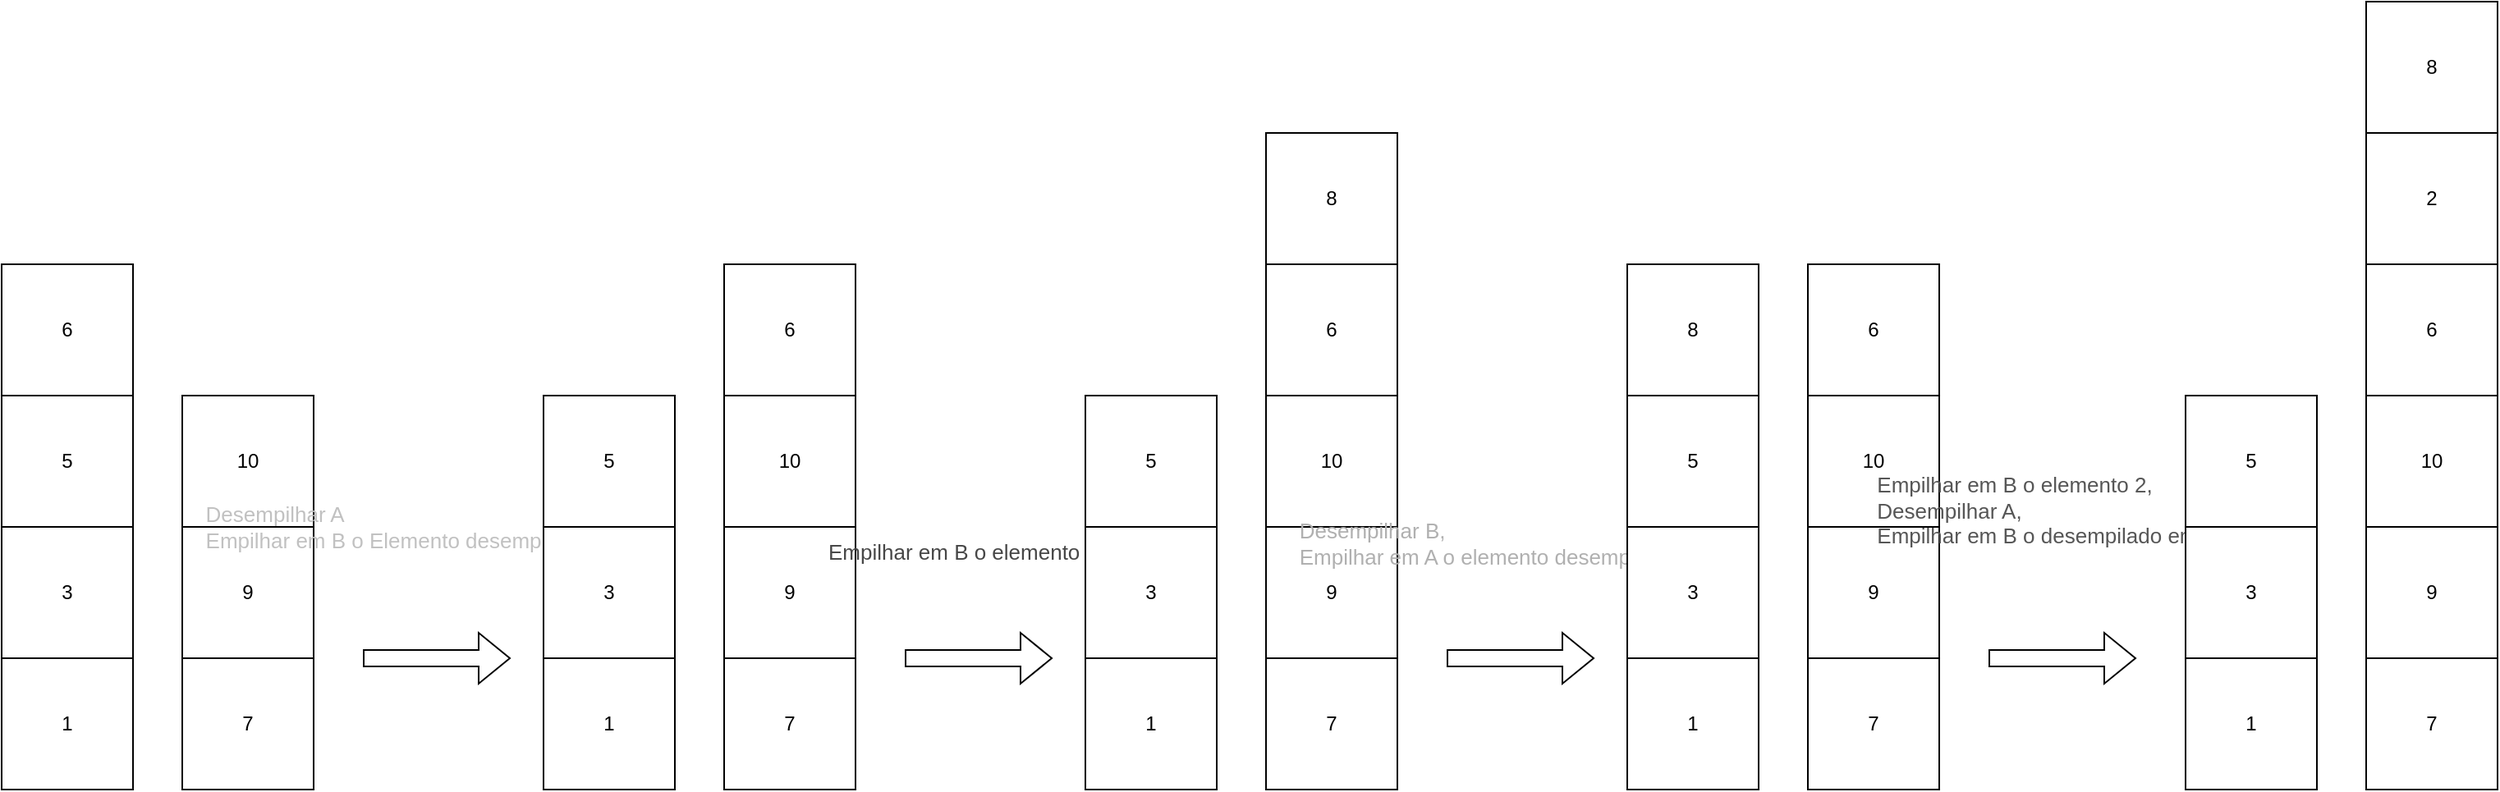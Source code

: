 <mxfile version="26.2.12">
  <diagram name="Página-1" id="c1U27vAQ0XV7E7jSRlWM">
    <mxGraphModel dx="1242" dy="1711" grid="1" gridSize="10" guides="1" tooltips="1" connect="1" arrows="1" fold="1" page="1" pageScale="1" pageWidth="827" pageHeight="1169" math="0" shadow="0">
      <root>
        <mxCell id="0" />
        <mxCell id="1" parent="0" />
        <mxCell id="F-CY7NGusyEUws-KS-kk-2" value="1" style="whiteSpace=wrap;html=1;aspect=fixed;" vertex="1" parent="1">
          <mxGeometry x="120" y="110" width="80" height="80" as="geometry" />
        </mxCell>
        <mxCell id="F-CY7NGusyEUws-KS-kk-3" value="3" style="whiteSpace=wrap;html=1;aspect=fixed;" vertex="1" parent="1">
          <mxGeometry x="120" y="30" width="80" height="80" as="geometry" />
        </mxCell>
        <mxCell id="F-CY7NGusyEUws-KS-kk-4" value="5" style="whiteSpace=wrap;html=1;aspect=fixed;" vertex="1" parent="1">
          <mxGeometry x="120" y="-50" width="80" height="80" as="geometry" />
        </mxCell>
        <mxCell id="F-CY7NGusyEUws-KS-kk-5" value="6" style="whiteSpace=wrap;html=1;aspect=fixed;" vertex="1" parent="1">
          <mxGeometry x="120" y="-130" width="80" height="80" as="geometry" />
        </mxCell>
        <mxCell id="F-CY7NGusyEUws-KS-kk-6" value="7" style="whiteSpace=wrap;html=1;aspect=fixed;" vertex="1" parent="1">
          <mxGeometry x="230" y="110" width="80" height="80" as="geometry" />
        </mxCell>
        <mxCell id="F-CY7NGusyEUws-KS-kk-7" value="9" style="whiteSpace=wrap;html=1;aspect=fixed;" vertex="1" parent="1">
          <mxGeometry x="230" y="30" width="80" height="80" as="geometry" />
        </mxCell>
        <mxCell id="F-CY7NGusyEUws-KS-kk-8" value="10" style="whiteSpace=wrap;html=1;aspect=fixed;" vertex="1" parent="1">
          <mxGeometry x="230" y="-50" width="80" height="80" as="geometry" />
        </mxCell>
        <mxCell id="F-CY7NGusyEUws-KS-kk-10" value="" style="shape=flexArrow;endArrow=classic;html=1;rounded=0;" edge="1" parent="1">
          <mxGeometry width="50" height="50" relative="1" as="geometry">
            <mxPoint x="340" y="110" as="sourcePoint" />
            <mxPoint x="430" y="110" as="targetPoint" />
          </mxGeometry>
        </mxCell>
        <mxCell id="F-CY7NGusyEUws-KS-kk-11" value="&lt;div style=&quot;text-align: left;&quot;&gt;&lt;font size=&quot;2&quot; face=&quot;arial, helvetica, sans-serif&quot; color=&quot;#c1c1c1&quot;&gt;&lt;span style=&quot;text-wrap-mode: wrap;&quot;&gt;Desempilhar A&lt;/span&gt;&lt;/font&gt;&lt;/div&gt;&lt;div style=&quot;text-align: left;&quot;&gt;&lt;font size=&quot;2&quot; face=&quot;arial, helvetica, sans-serif&quot; color=&quot;#c1c1c1&quot;&gt;&lt;span style=&quot;text-wrap-mode: wrap;&quot;&gt;Empilhar em B o Elemento desempilhado em A&lt;/span&gt;&lt;/font&gt;&lt;/div&gt;" style="text;html=1;align=center;verticalAlign=middle;resizable=0;points=[];autosize=1;strokeColor=none;fillColor=none;" vertex="1" parent="1">
          <mxGeometry x="230" y="10" width="300" height="40" as="geometry" />
        </mxCell>
        <mxCell id="F-CY7NGusyEUws-KS-kk-13" value="1" style="whiteSpace=wrap;html=1;aspect=fixed;" vertex="1" parent="1">
          <mxGeometry x="450" y="110" width="80" height="80" as="geometry" />
        </mxCell>
        <mxCell id="F-CY7NGusyEUws-KS-kk-14" value="3" style="whiteSpace=wrap;html=1;aspect=fixed;" vertex="1" parent="1">
          <mxGeometry x="450" y="30" width="80" height="80" as="geometry" />
        </mxCell>
        <mxCell id="F-CY7NGusyEUws-KS-kk-15" value="5" style="whiteSpace=wrap;html=1;aspect=fixed;" vertex="1" parent="1">
          <mxGeometry x="450" y="-50" width="80" height="80" as="geometry" />
        </mxCell>
        <mxCell id="F-CY7NGusyEUws-KS-kk-16" value="6" style="whiteSpace=wrap;html=1;aspect=fixed;" vertex="1" parent="1">
          <mxGeometry x="560" y="-130" width="80" height="80" as="geometry" />
        </mxCell>
        <mxCell id="F-CY7NGusyEUws-KS-kk-17" value="7" style="whiteSpace=wrap;html=1;aspect=fixed;" vertex="1" parent="1">
          <mxGeometry x="560" y="110" width="80" height="80" as="geometry" />
        </mxCell>
        <mxCell id="F-CY7NGusyEUws-KS-kk-18" value="9" style="whiteSpace=wrap;html=1;aspect=fixed;" vertex="1" parent="1">
          <mxGeometry x="560" y="30" width="80" height="80" as="geometry" />
        </mxCell>
        <mxCell id="F-CY7NGusyEUws-KS-kk-19" value="10" style="whiteSpace=wrap;html=1;aspect=fixed;" vertex="1" parent="1">
          <mxGeometry x="560" y="-50" width="80" height="80" as="geometry" />
        </mxCell>
        <mxCell id="F-CY7NGusyEUws-KS-kk-20" value="" style="shape=flexArrow;endArrow=classic;html=1;rounded=0;" edge="1" parent="1">
          <mxGeometry width="50" height="50" relative="1" as="geometry">
            <mxPoint x="670" y="110" as="sourcePoint" />
            <mxPoint x="760" y="110" as="targetPoint" />
          </mxGeometry>
        </mxCell>
        <mxCell id="F-CY7NGusyEUws-KS-kk-21" value="&lt;div style=&quot;text-align: left;&quot;&gt;&lt;font size=&quot;2&quot; face=&quot;arial, helvetica, sans-serif&quot; color=&quot;#474747&quot;&gt;&lt;span style=&quot;text-wrap-mode: wrap;&quot;&gt;Empilhar em B o elemento 8&lt;/span&gt;&lt;/font&gt;&lt;/div&gt;" style="text;html=1;align=center;verticalAlign=middle;resizable=0;points=[];autosize=1;strokeColor=none;fillColor=none;" vertex="1" parent="1">
          <mxGeometry x="610" y="30" width="190" height="30" as="geometry" />
        </mxCell>
        <mxCell id="F-CY7NGusyEUws-KS-kk-22" value="1" style="whiteSpace=wrap;html=1;aspect=fixed;" vertex="1" parent="1">
          <mxGeometry x="780" y="110" width="80" height="80" as="geometry" />
        </mxCell>
        <mxCell id="F-CY7NGusyEUws-KS-kk-23" value="3" style="whiteSpace=wrap;html=1;aspect=fixed;" vertex="1" parent="1">
          <mxGeometry x="780" y="30" width="80" height="80" as="geometry" />
        </mxCell>
        <mxCell id="F-CY7NGusyEUws-KS-kk-24" value="5" style="whiteSpace=wrap;html=1;aspect=fixed;" vertex="1" parent="1">
          <mxGeometry x="780" y="-50" width="80" height="80" as="geometry" />
        </mxCell>
        <mxCell id="F-CY7NGusyEUws-KS-kk-25" value="6" style="whiteSpace=wrap;html=1;aspect=fixed;" vertex="1" parent="1">
          <mxGeometry x="890" y="-130" width="80" height="80" as="geometry" />
        </mxCell>
        <mxCell id="F-CY7NGusyEUws-KS-kk-26" value="7" style="whiteSpace=wrap;html=1;aspect=fixed;" vertex="1" parent="1">
          <mxGeometry x="890" y="110" width="80" height="80" as="geometry" />
        </mxCell>
        <mxCell id="F-CY7NGusyEUws-KS-kk-27" value="9" style="whiteSpace=wrap;html=1;aspect=fixed;" vertex="1" parent="1">
          <mxGeometry x="890" y="30" width="80" height="80" as="geometry" />
        </mxCell>
        <mxCell id="F-CY7NGusyEUws-KS-kk-28" value="10" style="whiteSpace=wrap;html=1;aspect=fixed;" vertex="1" parent="1">
          <mxGeometry x="890" y="-50" width="80" height="80" as="geometry" />
        </mxCell>
        <mxCell id="F-CY7NGusyEUws-KS-kk-29" value="" style="shape=flexArrow;endArrow=classic;html=1;rounded=0;" edge="1" parent="1">
          <mxGeometry width="50" height="50" relative="1" as="geometry">
            <mxPoint x="1000" y="110" as="sourcePoint" />
            <mxPoint x="1090" y="110" as="targetPoint" />
          </mxGeometry>
        </mxCell>
        <mxCell id="F-CY7NGusyEUws-KS-kk-30" value="8" style="whiteSpace=wrap;html=1;aspect=fixed;" vertex="1" parent="1">
          <mxGeometry x="890" y="-210" width="80" height="80" as="geometry" />
        </mxCell>
        <mxCell id="F-CY7NGusyEUws-KS-kk-31" value="&lt;div style=&quot;text-align: left;&quot;&gt;&lt;font size=&quot;2&quot; face=&quot;arial, helvetica, sans-serif&quot; color=&quot;#b0b0b0&quot;&gt;&lt;span style=&quot;text-wrap-mode: wrap;&quot;&gt;Desempilhar B,&lt;/span&gt;&lt;/font&gt;&lt;/div&gt;&lt;div style=&quot;text-align: left;&quot;&gt;&lt;font size=&quot;2&quot; face=&quot;arial, helvetica, sans-serif&quot; color=&quot;#b0b0b0&quot;&gt;&lt;span style=&quot;text-wrap-mode: wrap;&quot;&gt;Empilhar em A o elemento desempilhado em B&lt;/span&gt;&lt;/font&gt;&lt;/div&gt;" style="text;html=1;align=center;verticalAlign=middle;resizable=0;points=[];autosize=1;strokeColor=none;fillColor=none;" vertex="1" parent="1">
          <mxGeometry x="900" y="20" width="290" height="40" as="geometry" />
        </mxCell>
        <mxCell id="F-CY7NGusyEUws-KS-kk-32" value="1" style="whiteSpace=wrap;html=1;aspect=fixed;" vertex="1" parent="1">
          <mxGeometry x="1110" y="110" width="80" height="80" as="geometry" />
        </mxCell>
        <mxCell id="F-CY7NGusyEUws-KS-kk-33" value="3" style="whiteSpace=wrap;html=1;aspect=fixed;" vertex="1" parent="1">
          <mxGeometry x="1110" y="30" width="80" height="80" as="geometry" />
        </mxCell>
        <mxCell id="F-CY7NGusyEUws-KS-kk-34" value="5" style="whiteSpace=wrap;html=1;aspect=fixed;" vertex="1" parent="1">
          <mxGeometry x="1110" y="-50" width="80" height="80" as="geometry" />
        </mxCell>
        <mxCell id="F-CY7NGusyEUws-KS-kk-35" value="6" style="whiteSpace=wrap;html=1;aspect=fixed;" vertex="1" parent="1">
          <mxGeometry x="1220" y="-130" width="80" height="80" as="geometry" />
        </mxCell>
        <mxCell id="F-CY7NGusyEUws-KS-kk-36" value="7" style="whiteSpace=wrap;html=1;aspect=fixed;" vertex="1" parent="1">
          <mxGeometry x="1220" y="110" width="80" height="80" as="geometry" />
        </mxCell>
        <mxCell id="F-CY7NGusyEUws-KS-kk-37" value="9" style="whiteSpace=wrap;html=1;aspect=fixed;" vertex="1" parent="1">
          <mxGeometry x="1220" y="30" width="80" height="80" as="geometry" />
        </mxCell>
        <mxCell id="F-CY7NGusyEUws-KS-kk-38" value="10" style="whiteSpace=wrap;html=1;aspect=fixed;" vertex="1" parent="1">
          <mxGeometry x="1220" y="-50" width="80" height="80" as="geometry" />
        </mxCell>
        <mxCell id="F-CY7NGusyEUws-KS-kk-39" value="" style="shape=flexArrow;endArrow=classic;html=1;rounded=0;" edge="1" parent="1">
          <mxGeometry width="50" height="50" relative="1" as="geometry">
            <mxPoint x="1330" y="110" as="sourcePoint" />
            <mxPoint x="1420" y="110" as="targetPoint" />
          </mxGeometry>
        </mxCell>
        <mxCell id="F-CY7NGusyEUws-KS-kk-40" value="8" style="whiteSpace=wrap;html=1;aspect=fixed;" vertex="1" parent="1">
          <mxGeometry x="1110" y="-130" width="80" height="80" as="geometry" />
        </mxCell>
        <mxCell id="F-CY7NGusyEUws-KS-kk-41" value="&lt;div style=&quot;text-align: left;&quot;&gt;&lt;font size=&quot;2&quot; face=&quot;arial, helvetica, sans-serif&quot; color=&quot;#565656&quot;&gt;&lt;span style=&quot;text-wrap-mode: wrap;&quot;&gt;Empilhar em B o elemento 2,&lt;/span&gt;&lt;/font&gt;&lt;/div&gt;&lt;div style=&quot;text-align: left;&quot;&gt;&lt;font size=&quot;2&quot; face=&quot;arial, helvetica, sans-serif&quot; color=&quot;#565656&quot;&gt;&lt;span style=&quot;text-wrap-mode: wrap;&quot;&gt;Desempilhar A,&lt;/span&gt;&lt;/font&gt;&lt;/div&gt;&lt;div style=&quot;text-align: left;&quot;&gt;&lt;font size=&quot;2&quot; face=&quot;arial, helvetica, sans-serif&quot; color=&quot;#565656&quot;&gt;&lt;span style=&quot;text-wrap-mode: wrap;&quot;&gt;Empilhar em B o desempilado em A&lt;/span&gt;&lt;/font&gt;&lt;/div&gt;" style="text;html=1;align=center;verticalAlign=middle;resizable=0;points=[];autosize=1;strokeColor=none;fillColor=none;" vertex="1" parent="1">
          <mxGeometry x="1250" y="-10" width="230" height="60" as="geometry" />
        </mxCell>
        <mxCell id="F-CY7NGusyEUws-KS-kk-42" value="1" style="whiteSpace=wrap;html=1;aspect=fixed;" vertex="1" parent="1">
          <mxGeometry x="1450" y="110" width="80" height="80" as="geometry" />
        </mxCell>
        <mxCell id="F-CY7NGusyEUws-KS-kk-43" value="3" style="whiteSpace=wrap;html=1;aspect=fixed;" vertex="1" parent="1">
          <mxGeometry x="1450" y="30" width="80" height="80" as="geometry" />
        </mxCell>
        <mxCell id="F-CY7NGusyEUws-KS-kk-44" value="5" style="whiteSpace=wrap;html=1;aspect=fixed;" vertex="1" parent="1">
          <mxGeometry x="1450" y="-50" width="80" height="80" as="geometry" />
        </mxCell>
        <mxCell id="F-CY7NGusyEUws-KS-kk-45" value="6" style="whiteSpace=wrap;html=1;aspect=fixed;" vertex="1" parent="1">
          <mxGeometry x="1560" y="-130" width="80" height="80" as="geometry" />
        </mxCell>
        <mxCell id="F-CY7NGusyEUws-KS-kk-46" value="7" style="whiteSpace=wrap;html=1;aspect=fixed;" vertex="1" parent="1">
          <mxGeometry x="1560" y="110" width="80" height="80" as="geometry" />
        </mxCell>
        <mxCell id="F-CY7NGusyEUws-KS-kk-47" value="9" style="whiteSpace=wrap;html=1;aspect=fixed;" vertex="1" parent="1">
          <mxGeometry x="1560" y="30" width="80" height="80" as="geometry" />
        </mxCell>
        <mxCell id="F-CY7NGusyEUws-KS-kk-48" value="10" style="whiteSpace=wrap;html=1;aspect=fixed;" vertex="1" parent="1">
          <mxGeometry x="1560" y="-50" width="80" height="80" as="geometry" />
        </mxCell>
        <mxCell id="F-CY7NGusyEUws-KS-kk-50" value="8" style="whiteSpace=wrap;html=1;aspect=fixed;" vertex="1" parent="1">
          <mxGeometry x="1560" y="-290" width="80" height="80" as="geometry" />
        </mxCell>
        <mxCell id="F-CY7NGusyEUws-KS-kk-51" value="2" style="whiteSpace=wrap;html=1;aspect=fixed;" vertex="1" parent="1">
          <mxGeometry x="1560" y="-210" width="80" height="80" as="geometry" />
        </mxCell>
      </root>
    </mxGraphModel>
  </diagram>
</mxfile>
